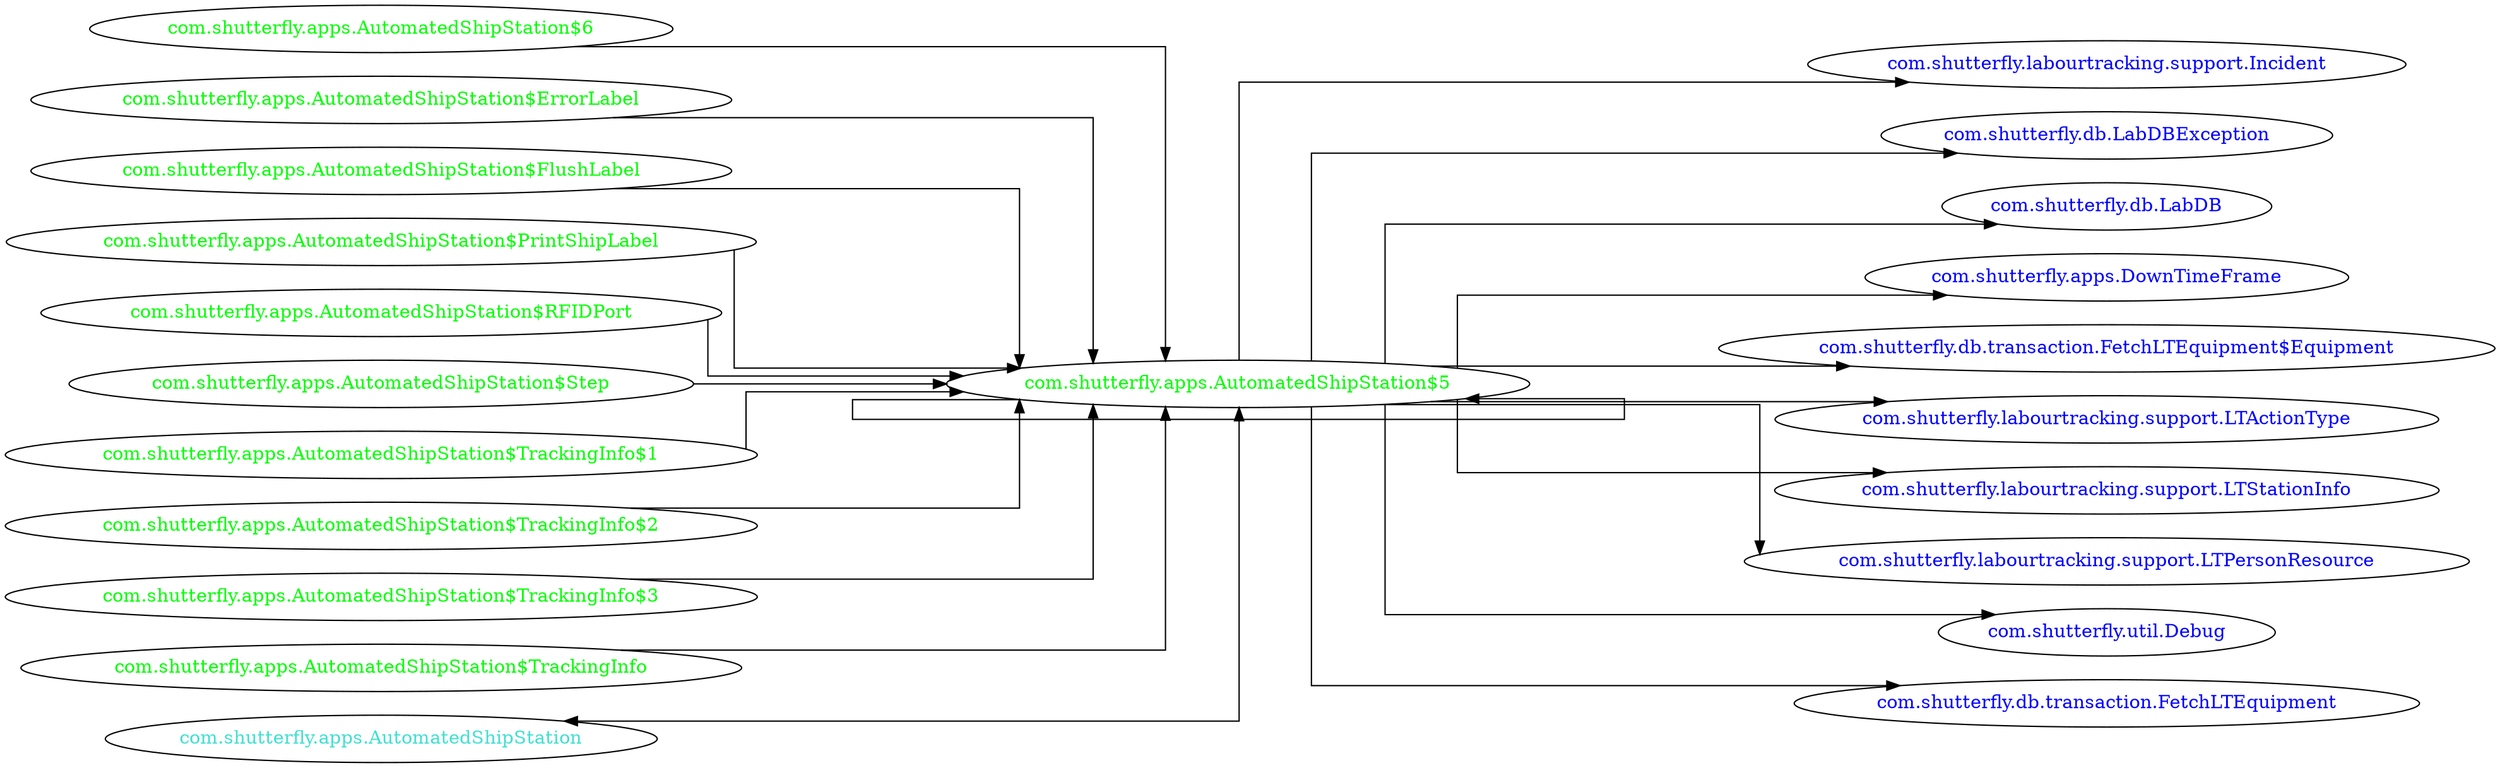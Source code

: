 digraph dependencyGraph {
 concentrate=true;
 ranksep="2.0";
 rankdir="LR"; 
 splines="ortho";
"com.shutterfly.apps.AutomatedShipStation$5" [fontcolor="red"];
"com.shutterfly.labourtracking.support.Incident" [ fontcolor="blue" ];
"com.shutterfly.apps.AutomatedShipStation$5"->"com.shutterfly.labourtracking.support.Incident";
"com.shutterfly.db.LabDBException" [ fontcolor="blue" ];
"com.shutterfly.apps.AutomatedShipStation$5"->"com.shutterfly.db.LabDBException";
"com.shutterfly.db.LabDB" [ fontcolor="blue" ];
"com.shutterfly.apps.AutomatedShipStation$5"->"com.shutterfly.db.LabDB";
"com.shutterfly.apps.DownTimeFrame" [ fontcolor="blue" ];
"com.shutterfly.apps.AutomatedShipStation$5"->"com.shutterfly.apps.DownTimeFrame";
"com.shutterfly.db.transaction.FetchLTEquipment$Equipment" [ fontcolor="blue" ];
"com.shutterfly.apps.AutomatedShipStation$5"->"com.shutterfly.db.transaction.FetchLTEquipment$Equipment";
"com.shutterfly.labourtracking.support.LTActionType" [ fontcolor="blue" ];
"com.shutterfly.apps.AutomatedShipStation$5"->"com.shutterfly.labourtracking.support.LTActionType";
"com.shutterfly.labourtracking.support.LTStationInfo" [ fontcolor="blue" ];
"com.shutterfly.apps.AutomatedShipStation$5"->"com.shutterfly.labourtracking.support.LTStationInfo";
"com.shutterfly.labourtracking.support.LTPersonResource" [ fontcolor="blue" ];
"com.shutterfly.apps.AutomatedShipStation$5"->"com.shutterfly.labourtracking.support.LTPersonResource";
"com.shutterfly.util.Debug" [ fontcolor="blue" ];
"com.shutterfly.apps.AutomatedShipStation$5"->"com.shutterfly.util.Debug";
"com.shutterfly.db.transaction.FetchLTEquipment" [ fontcolor="blue" ];
"com.shutterfly.apps.AutomatedShipStation$5"->"com.shutterfly.db.transaction.FetchLTEquipment";
"com.shutterfly.apps.AutomatedShipStation$5" [ fontcolor="green" ];
"com.shutterfly.apps.AutomatedShipStation$5"->"com.shutterfly.apps.AutomatedShipStation$5";
"com.shutterfly.apps.AutomatedShipStation$6" [ fontcolor="green" ];
"com.shutterfly.apps.AutomatedShipStation$6"->"com.shutterfly.apps.AutomatedShipStation$5";
"com.shutterfly.apps.AutomatedShipStation$ErrorLabel" [ fontcolor="green" ];
"com.shutterfly.apps.AutomatedShipStation$ErrorLabel"->"com.shutterfly.apps.AutomatedShipStation$5";
"com.shutterfly.apps.AutomatedShipStation$FlushLabel" [ fontcolor="green" ];
"com.shutterfly.apps.AutomatedShipStation$FlushLabel"->"com.shutterfly.apps.AutomatedShipStation$5";
"com.shutterfly.apps.AutomatedShipStation$PrintShipLabel" [ fontcolor="green" ];
"com.shutterfly.apps.AutomatedShipStation$PrintShipLabel"->"com.shutterfly.apps.AutomatedShipStation$5";
"com.shutterfly.apps.AutomatedShipStation$RFIDPort" [ fontcolor="green" ];
"com.shutterfly.apps.AutomatedShipStation$RFIDPort"->"com.shutterfly.apps.AutomatedShipStation$5";
"com.shutterfly.apps.AutomatedShipStation$Step" [ fontcolor="green" ];
"com.shutterfly.apps.AutomatedShipStation$Step"->"com.shutterfly.apps.AutomatedShipStation$5";
"com.shutterfly.apps.AutomatedShipStation$TrackingInfo$1" [ fontcolor="green" ];
"com.shutterfly.apps.AutomatedShipStation$TrackingInfo$1"->"com.shutterfly.apps.AutomatedShipStation$5";
"com.shutterfly.apps.AutomatedShipStation$TrackingInfo$2" [ fontcolor="green" ];
"com.shutterfly.apps.AutomatedShipStation$TrackingInfo$2"->"com.shutterfly.apps.AutomatedShipStation$5";
"com.shutterfly.apps.AutomatedShipStation$TrackingInfo$3" [ fontcolor="green" ];
"com.shutterfly.apps.AutomatedShipStation$TrackingInfo$3"->"com.shutterfly.apps.AutomatedShipStation$5";
"com.shutterfly.apps.AutomatedShipStation$TrackingInfo" [ fontcolor="green" ];
"com.shutterfly.apps.AutomatedShipStation$TrackingInfo"->"com.shutterfly.apps.AutomatedShipStation$5";
"com.shutterfly.apps.AutomatedShipStation" [ fontcolor="turquoise" ];
"com.shutterfly.apps.AutomatedShipStation"->"com.shutterfly.apps.AutomatedShipStation$5" [dir=both];
}